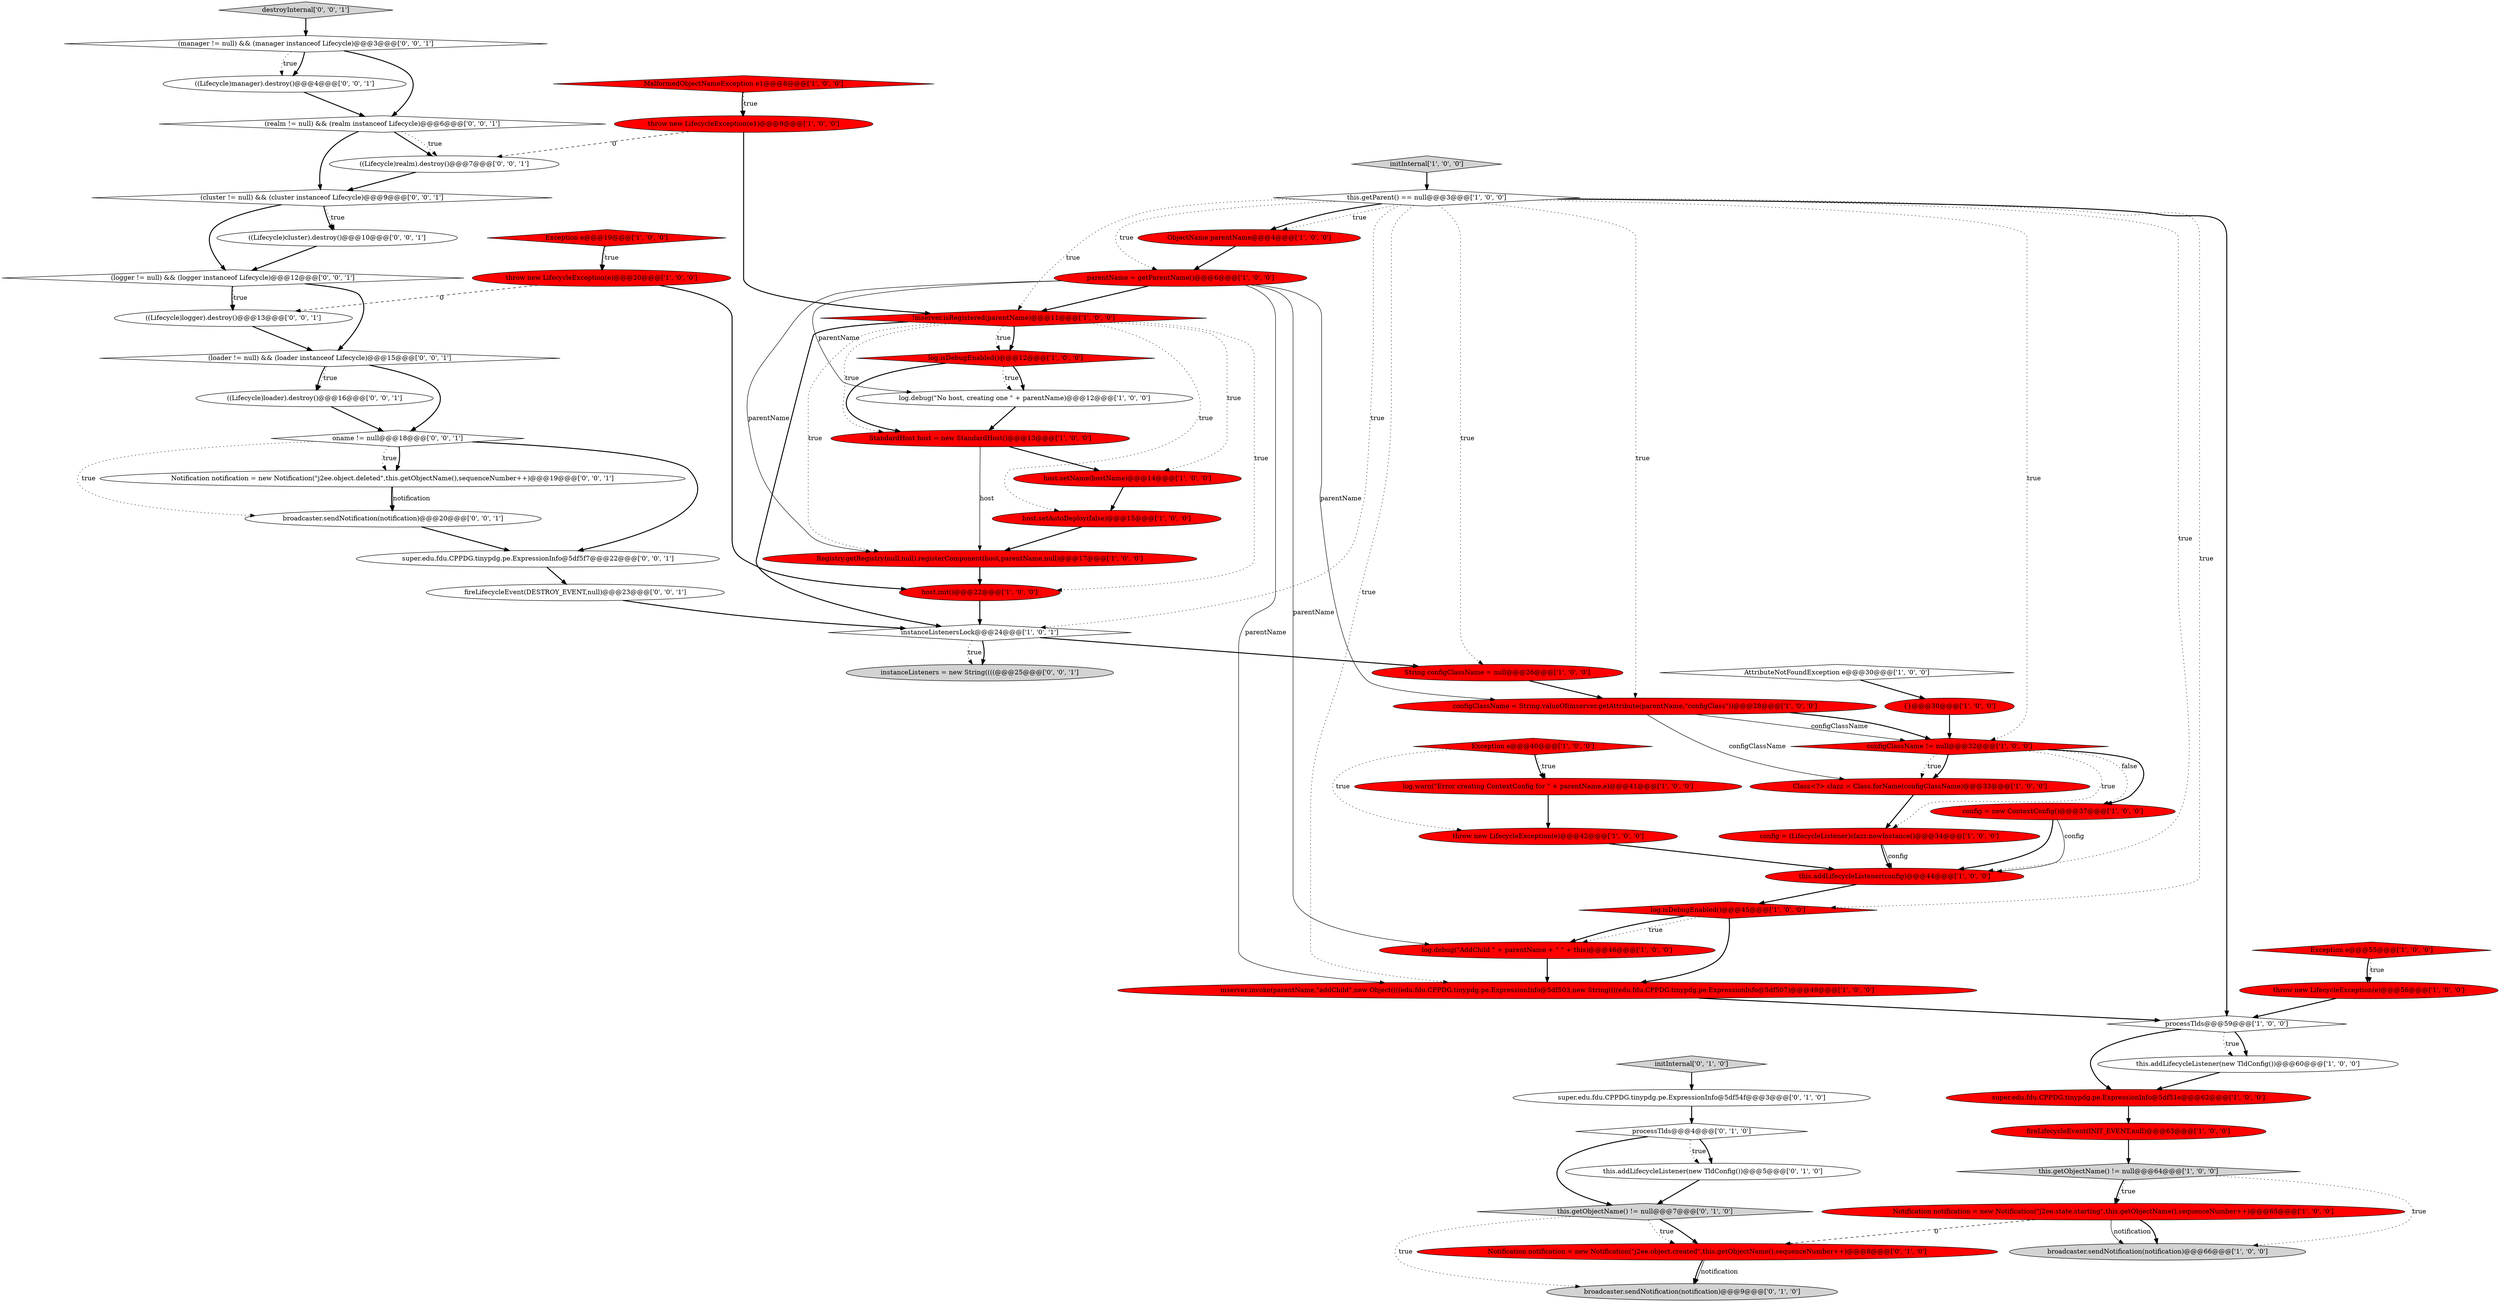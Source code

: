 digraph {
14 [style = filled, label = "Class<?> clazz = Class.forName(configClassName)@@@33@@@['1', '0', '0']", fillcolor = red, shape = ellipse image = "AAA1AAABBB1BBB"];
10 [style = filled, label = "config = new ContextConfig()@@@37@@@['1', '0', '0']", fillcolor = red, shape = ellipse image = "AAA1AAABBB1BBB"];
61 [style = filled, label = "(loader != null) && (loader instanceof Lifecycle)@@@15@@@['0', '0', '1']", fillcolor = white, shape = diamond image = "AAA0AAABBB3BBB"];
17 [style = filled, label = "log.isDebugEnabled()@@@45@@@['1', '0', '0']", fillcolor = red, shape = diamond image = "AAA1AAABBB1BBB"];
12 [style = filled, label = "log.debug(\"No host, creating one \" + parentName)@@@12@@@['1', '0', '0']", fillcolor = white, shape = ellipse image = "AAA0AAABBB1BBB"];
19 [style = filled, label = "Exception e@@@40@@@['1', '0', '0']", fillcolor = red, shape = diamond image = "AAA1AAABBB1BBB"];
41 [style = filled, label = "initInternal['0', '1', '0']", fillcolor = lightgray, shape = diamond image = "AAA0AAABBB2BBB"];
37 [style = filled, label = "configClassName != null@@@32@@@['1', '0', '0']", fillcolor = red, shape = diamond image = "AAA1AAABBB1BBB"];
50 [style = filled, label = "(cluster != null) && (cluster instanceof Lifecycle)@@@9@@@['0', '0', '1']", fillcolor = white, shape = diamond image = "AAA0AAABBB3BBB"];
44 [style = filled, label = "this.getObjectName() != null@@@7@@@['0', '1', '0']", fillcolor = lightgray, shape = diamond image = "AAA0AAABBB2BBB"];
34 [style = filled, label = "MalformedObjectNameException e1@@@8@@@['1', '0', '0']", fillcolor = red, shape = diamond image = "AAA1AAABBB1BBB"];
35 [style = filled, label = "fireLifecycleEvent(INIT_EVENT,null)@@@63@@@['1', '0', '0']", fillcolor = red, shape = ellipse image = "AAA1AAABBB1BBB"];
32 [style = filled, label = "host.setName(hostName)@@@14@@@['1', '0', '0']", fillcolor = red, shape = ellipse image = "AAA1AAABBB1BBB"];
6 [style = filled, label = "parentName = getParentName()@@@6@@@['1', '0', '0']", fillcolor = red, shape = ellipse image = "AAA1AAABBB1BBB"];
21 [style = filled, label = "Registry.getRegistry(null,null).registerComponent(host,parentName,null)@@@17@@@['1', '0', '0']", fillcolor = red, shape = ellipse image = "AAA1AAABBB1BBB"];
59 [style = filled, label = "broadcaster.sendNotification(notification)@@@20@@@['0', '0', '1']", fillcolor = white, shape = ellipse image = "AAA0AAABBB3BBB"];
47 [style = filled, label = "processTlds@@@4@@@['0', '1', '0']", fillcolor = white, shape = diamond image = "AAA0AAABBB2BBB"];
16 [style = filled, label = "instanceListenersLock@@@24@@@['1', '0', '1']", fillcolor = white, shape = diamond image = "AAA0AAABBB1BBB"];
18 [style = filled, label = "this.getParent() == null@@@3@@@['1', '0', '0']", fillcolor = white, shape = diamond image = "AAA0AAABBB1BBB"];
1 [style = filled, label = "host.setAutoDeploy(false)@@@15@@@['1', '0', '0']", fillcolor = red, shape = ellipse image = "AAA1AAABBB1BBB"];
51 [style = filled, label = "instanceListeners = new String((((@@@25@@@['0', '0', '1']", fillcolor = lightgray, shape = ellipse image = "AAA0AAABBB3BBB"];
63 [style = filled, label = "(manager != null) && (manager instanceof Lifecycle)@@@3@@@['0', '0', '1']", fillcolor = white, shape = diamond image = "AAA0AAABBB3BBB"];
64 [style = filled, label = "((Lifecycle)logger).destroy()@@@13@@@['0', '0', '1']", fillcolor = white, shape = ellipse image = "AAA0AAABBB3BBB"];
57 [style = filled, label = "Notification notification = new Notification(\"j2ee.object.deleted\",this.getObjectName(),sequenceNumber++)@@@19@@@['0', '0', '1']", fillcolor = white, shape = ellipse image = "AAA0AAABBB3BBB"];
2 [style = filled, label = "this.addLifecycleListener(config)@@@44@@@['1', '0', '0']", fillcolor = red, shape = ellipse image = "AAA1AAABBB1BBB"];
15 [style = filled, label = "throw new LifecycleException(e1)@@@9@@@['1', '0', '0']", fillcolor = red, shape = ellipse image = "AAA1AAABBB1BBB"];
49 [style = filled, label = "super.edu.fdu.CPPDG.tinypdg.pe.ExpressionInfo@5df5f7@@@22@@@['0', '0', '1']", fillcolor = white, shape = ellipse image = "AAA0AAABBB3BBB"];
53 [style = filled, label = "((Lifecycle)realm).destroy()@@@7@@@['0', '0', '1']", fillcolor = white, shape = ellipse image = "AAA0AAABBB3BBB"];
9 [style = filled, label = "Exception e@@@55@@@['1', '0', '0']", fillcolor = red, shape = diamond image = "AAA1AAABBB1BBB"];
26 [style = filled, label = "host.init()@@@22@@@['1', '0', '0']", fillcolor = red, shape = ellipse image = "AAA1AAABBB1BBB"];
62 [style = filled, label = "((Lifecycle)manager).destroy()@@@4@@@['0', '0', '1']", fillcolor = white, shape = ellipse image = "AAA0AAABBB3BBB"];
36 [style = filled, label = "log.debug(\"AddChild \" + parentName + \" \" + this)@@@46@@@['1', '0', '0']", fillcolor = red, shape = ellipse image = "AAA1AAABBB1BBB"];
43 [style = filled, label = "broadcaster.sendNotification(notification)@@@9@@@['0', '1', '0']", fillcolor = lightgray, shape = ellipse image = "AAA0AAABBB2BBB"];
42 [style = filled, label = "super.edu.fdu.CPPDG.tinypdg.pe.ExpressionInfo@5df54f@@@3@@@['0', '1', '0']", fillcolor = white, shape = ellipse image = "AAA0AAABBB2BBB"];
48 [style = filled, label = "(logger != null) && (logger instanceof Lifecycle)@@@12@@@['0', '0', '1']", fillcolor = white, shape = diamond image = "AAA0AAABBB3BBB"];
52 [style = filled, label = "((Lifecycle)loader).destroy()@@@16@@@['0', '0', '1']", fillcolor = white, shape = ellipse image = "AAA0AAABBB3BBB"];
23 [style = filled, label = "throw new LifecycleException(e)@@@42@@@['1', '0', '0']", fillcolor = red, shape = ellipse image = "AAA1AAABBB1BBB"];
30 [style = filled, label = "Notification notification = new Notification(\"j2ee.state.starting\",this.getObjectName(),sequenceNumber++)@@@65@@@['1', '0', '0']", fillcolor = red, shape = ellipse image = "AAA1AAABBB1BBB"];
55 [style = filled, label = "((Lifecycle)cluster).destroy()@@@10@@@['0', '0', '1']", fillcolor = white, shape = ellipse image = "AAA0AAABBB3BBB"];
3 [style = filled, label = "processTlds@@@59@@@['1', '0', '0']", fillcolor = white, shape = diamond image = "AAA0AAABBB1BBB"];
5 [style = filled, label = "Exception e@@@19@@@['1', '0', '0']", fillcolor = red, shape = diamond image = "AAA1AAABBB1BBB"];
46 [style = filled, label = "this.addLifecycleListener(new TldConfig())@@@5@@@['0', '1', '0']", fillcolor = white, shape = ellipse image = "AAA0AAABBB2BBB"];
0 [style = filled, label = "StandardHost host = new StandardHost()@@@13@@@['1', '0', '0']", fillcolor = red, shape = ellipse image = "AAA1AAABBB1BBB"];
13 [style = filled, label = "config = (LifecycleListener)clazz.newInstance()@@@34@@@['1', '0', '0']", fillcolor = red, shape = ellipse image = "AAA1AAABBB1BBB"];
8 [style = filled, label = "ObjectName parentName@@@4@@@['1', '0', '0']", fillcolor = red, shape = ellipse image = "AAA1AAABBB1BBB"];
29 [style = filled, label = "{}@@@30@@@['1', '0', '0']", fillcolor = red, shape = ellipse image = "AAA1AAABBB1BBB"];
22 [style = filled, label = "String configClassName = null@@@26@@@['1', '0', '0']", fillcolor = red, shape = ellipse image = "AAA1AAABBB1BBB"];
24 [style = filled, label = "mserver.invoke(parentName,\"addChild\",new Object((((edu.fdu.CPPDG.tinypdg.pe.ExpressionInfo@5df503,new String((((edu.fdu.CPPDG.tinypdg.pe.ExpressionInfo@5df507)@@@49@@@['1', '0', '0']", fillcolor = red, shape = ellipse image = "AAA1AAABBB1BBB"];
20 [style = filled, label = "this.addLifecycleListener(new TldConfig())@@@60@@@['1', '0', '0']", fillcolor = white, shape = ellipse image = "AAA0AAABBB1BBB"];
25 [style = filled, label = "log.warn(\"Error creating ContextConfig for \" + parentName,e)@@@41@@@['1', '0', '0']", fillcolor = red, shape = ellipse image = "AAA1AAABBB1BBB"];
31 [style = filled, label = "log.isDebugEnabled()@@@12@@@['1', '0', '0']", fillcolor = red, shape = diamond image = "AAA1AAABBB1BBB"];
56 [style = filled, label = "(realm != null) && (realm instanceof Lifecycle)@@@6@@@['0', '0', '1']", fillcolor = white, shape = diamond image = "AAA0AAABBB3BBB"];
54 [style = filled, label = "oname != null@@@18@@@['0', '0', '1']", fillcolor = white, shape = diamond image = "AAA0AAABBB3BBB"];
27 [style = filled, label = "this.getObjectName() != null@@@64@@@['1', '0', '0']", fillcolor = lightgray, shape = diamond image = "AAA0AAABBB1BBB"];
28 [style = filled, label = "configClassName = String.valueOf(mserver.getAttribute(parentName,\"configClass\"))@@@28@@@['1', '0', '0']", fillcolor = red, shape = ellipse image = "AAA1AAABBB1BBB"];
33 [style = filled, label = "initInternal['1', '0', '0']", fillcolor = lightgray, shape = diamond image = "AAA0AAABBB1BBB"];
60 [style = filled, label = "destroyInternal['0', '0', '1']", fillcolor = lightgray, shape = diamond image = "AAA0AAABBB3BBB"];
7 [style = filled, label = "throw new LifecycleException(e)@@@56@@@['1', '0', '0']", fillcolor = red, shape = ellipse image = "AAA1AAABBB1BBB"];
45 [style = filled, label = "Notification notification = new Notification(\"j2ee.object.created\",this.getObjectName(),sequenceNumber++)@@@8@@@['0', '1', '0']", fillcolor = red, shape = ellipse image = "AAA1AAABBB2BBB"];
40 [style = filled, label = "throw new LifecycleException(e)@@@20@@@['1', '0', '0']", fillcolor = red, shape = ellipse image = "AAA1AAABBB1BBB"];
4 [style = filled, label = "AttributeNotFoundException e@@@30@@@['1', '0', '0']", fillcolor = white, shape = diamond image = "AAA0AAABBB1BBB"];
38 [style = filled, label = "broadcaster.sendNotification(notification)@@@66@@@['1', '0', '0']", fillcolor = lightgray, shape = ellipse image = "AAA0AAABBB1BBB"];
39 [style = filled, label = "!mserver.isRegistered(parentName)@@@11@@@['1', '0', '0']", fillcolor = red, shape = diamond image = "AAA1AAABBB1BBB"];
11 [style = filled, label = "super.edu.fdu.CPPDG.tinypdg.pe.ExpressionInfo@5df51e@@@62@@@['1', '0', '0']", fillcolor = red, shape = ellipse image = "AAA1AAABBB1BBB"];
58 [style = filled, label = "fireLifecycleEvent(DESTROY_EVENT,null)@@@23@@@['0', '0', '1']", fillcolor = white, shape = ellipse image = "AAA0AAABBB3BBB"];
16->51 [style = bold, label=""];
18->3 [style = bold, label=""];
59->49 [style = bold, label=""];
54->57 [style = bold, label=""];
34->15 [style = bold, label=""];
63->56 [style = bold, label=""];
8->6 [style = bold, label=""];
48->61 [style = bold, label=""];
57->59 [style = bold, label=""];
9->7 [style = bold, label=""];
28->37 [style = solid, label="configClassName"];
18->37 [style = dotted, label="true"];
17->36 [style = bold, label=""];
55->48 [style = bold, label=""];
21->26 [style = bold, label=""];
36->24 [style = bold, label=""];
18->39 [style = dotted, label="true"];
45->43 [style = bold, label=""];
33->18 [style = bold, label=""];
45->43 [style = solid, label="notification"];
39->31 [style = bold, label=""];
47->46 [style = dotted, label="true"];
1->21 [style = bold, label=""];
50->55 [style = bold, label=""];
60->63 [style = bold, label=""];
40->26 [style = bold, label=""];
15->53 [style = dashed, label="0"];
28->14 [style = solid, label="configClassName"];
56->53 [style = bold, label=""];
31->12 [style = dotted, label="true"];
6->21 [style = solid, label="parentName"];
62->56 [style = bold, label=""];
50->55 [style = dotted, label="true"];
6->28 [style = solid, label="parentName"];
28->37 [style = bold, label=""];
54->49 [style = bold, label=""];
58->16 [style = bold, label=""];
18->16 [style = dotted, label="true"];
44->43 [style = dotted, label="true"];
49->58 [style = bold, label=""];
27->30 [style = bold, label=""];
39->26 [style = dotted, label="true"];
61->52 [style = bold, label=""];
3->11 [style = bold, label=""];
61->52 [style = dotted, label="true"];
37->10 [style = dotted, label="false"];
18->8 [style = dotted, label="true"];
19->25 [style = bold, label=""];
18->6 [style = dotted, label="true"];
54->59 [style = dotted, label="true"];
30->45 [style = dashed, label="0"];
26->16 [style = bold, label=""];
10->2 [style = solid, label="config"];
48->64 [style = dotted, label="true"];
63->62 [style = bold, label=""];
56->50 [style = bold, label=""];
47->44 [style = bold, label=""];
10->2 [style = bold, label=""];
18->17 [style = dotted, label="true"];
37->14 [style = dotted, label="true"];
39->0 [style = dotted, label="true"];
44->45 [style = bold, label=""];
6->39 [style = bold, label=""];
24->3 [style = bold, label=""];
52->54 [style = bold, label=""];
44->45 [style = dotted, label="true"];
2->17 [style = bold, label=""];
39->31 [style = dotted, label="true"];
46->44 [style = bold, label=""];
6->12 [style = solid, label="parentName"];
40->64 [style = dashed, label="0"];
39->16 [style = bold, label=""];
37->10 [style = bold, label=""];
31->0 [style = bold, label=""];
54->57 [style = dotted, label="true"];
18->24 [style = dotted, label="true"];
42->47 [style = bold, label=""];
48->64 [style = bold, label=""];
27->38 [style = dotted, label="true"];
22->28 [style = bold, label=""];
4->29 [style = bold, label=""];
29->37 [style = bold, label=""];
50->48 [style = bold, label=""];
13->2 [style = solid, label="config"];
16->51 [style = dotted, label="true"];
31->12 [style = bold, label=""];
53->50 [style = bold, label=""];
63->62 [style = dotted, label="true"];
32->1 [style = bold, label=""];
34->15 [style = dotted, label="true"];
64->61 [style = bold, label=""];
18->8 [style = bold, label=""];
23->2 [style = bold, label=""];
30->38 [style = solid, label="notification"];
17->36 [style = dotted, label="true"];
0->32 [style = bold, label=""];
9->7 [style = dotted, label="true"];
5->40 [style = bold, label=""];
14->13 [style = bold, label=""];
39->1 [style = dotted, label="true"];
61->54 [style = bold, label=""];
18->2 [style = dotted, label="true"];
20->11 [style = bold, label=""];
13->2 [style = bold, label=""];
18->22 [style = dotted, label="true"];
6->36 [style = solid, label="parentName"];
0->21 [style = solid, label="host"];
39->21 [style = dotted, label="true"];
30->38 [style = bold, label=""];
57->59 [style = solid, label="notification"];
19->25 [style = dotted, label="true"];
35->27 [style = bold, label=""];
5->40 [style = dotted, label="true"];
25->23 [style = bold, label=""];
19->23 [style = dotted, label="true"];
47->46 [style = bold, label=""];
16->22 [style = bold, label=""];
12->0 [style = bold, label=""];
11->35 [style = bold, label=""];
7->3 [style = bold, label=""];
27->30 [style = dotted, label="true"];
37->14 [style = bold, label=""];
17->24 [style = bold, label=""];
3->20 [style = bold, label=""];
6->24 [style = solid, label="parentName"];
39->32 [style = dotted, label="true"];
18->28 [style = dotted, label="true"];
15->39 [style = bold, label=""];
56->53 [style = dotted, label="true"];
37->13 [style = dotted, label="true"];
3->20 [style = dotted, label="true"];
41->42 [style = bold, label=""];
}

